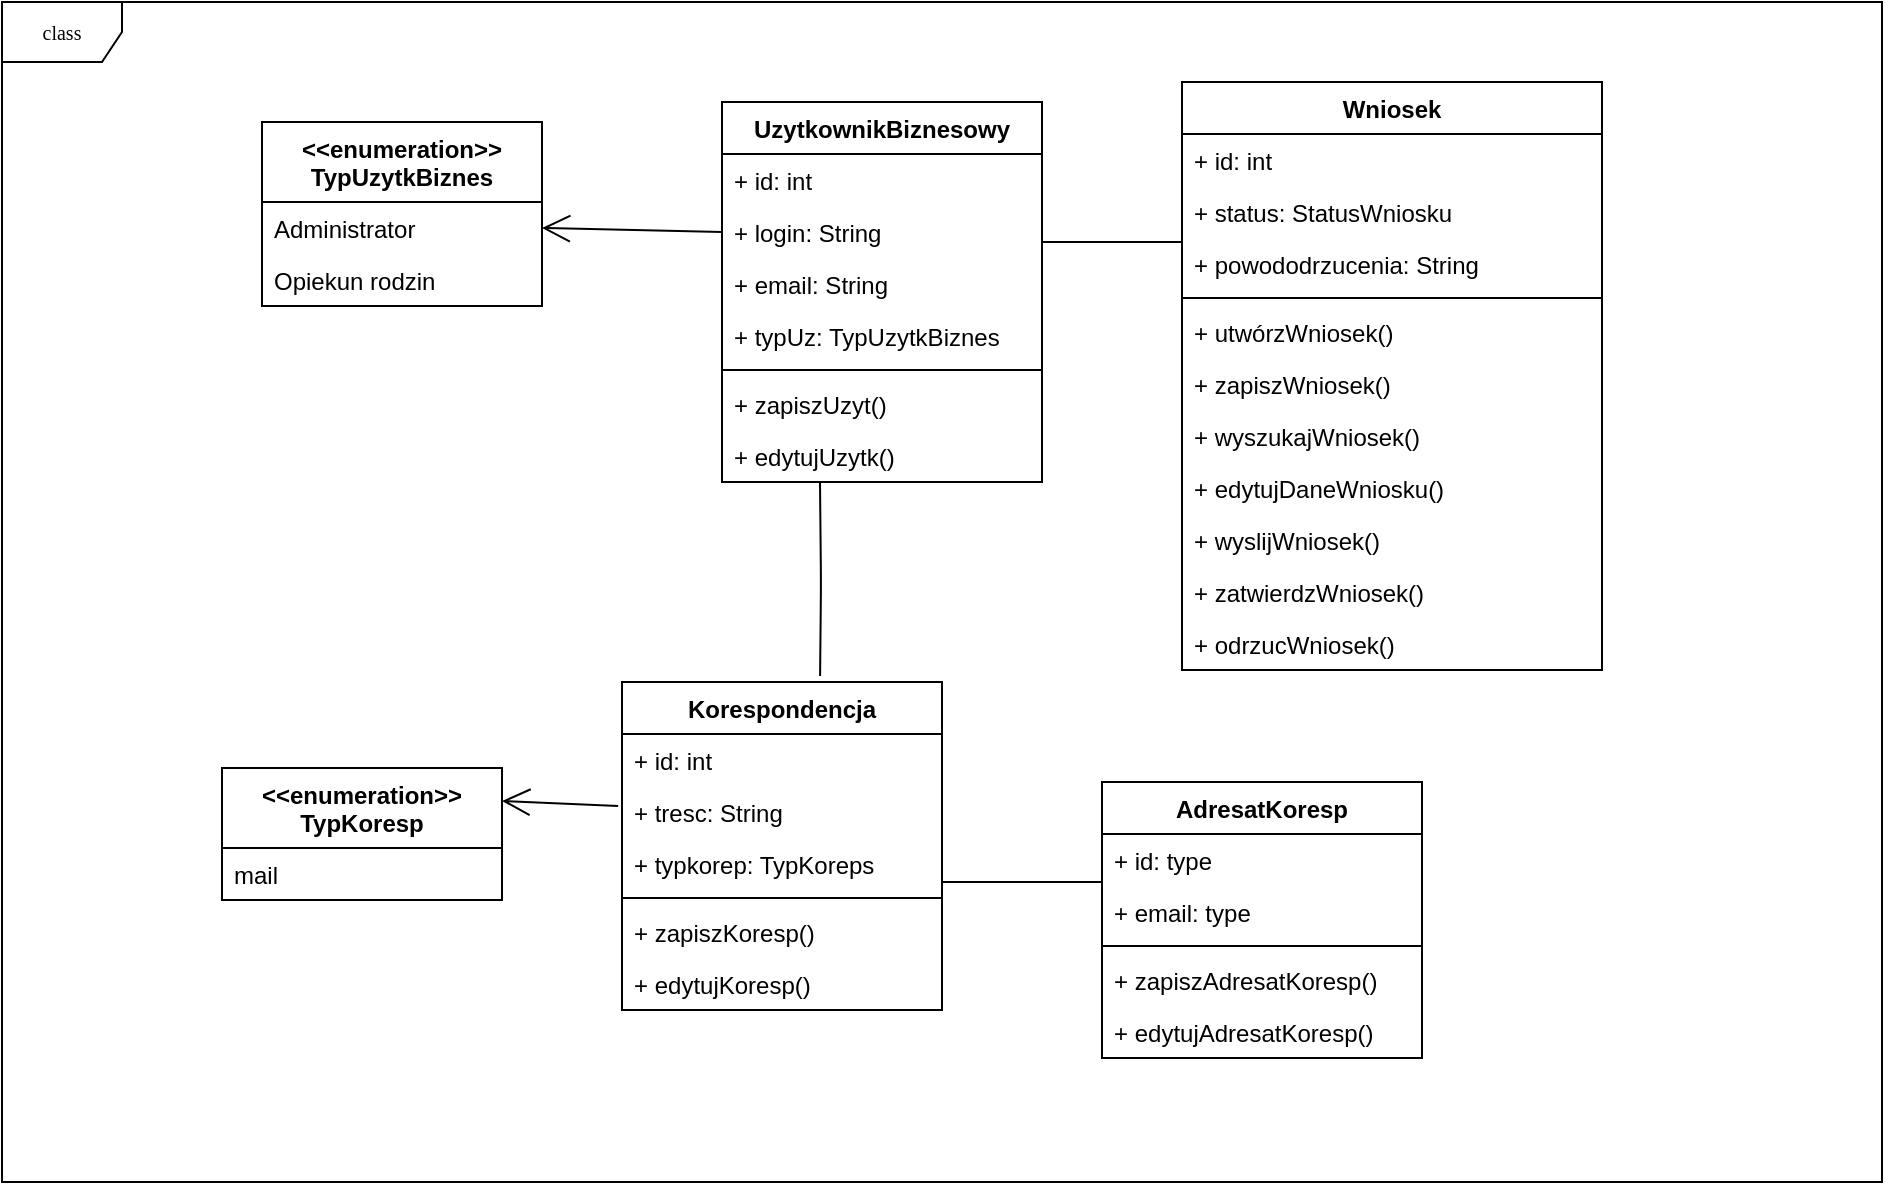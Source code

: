 <mxfile version="14.1.9" type="github">
  <diagram id="VLIMwTcRI4crbzWSq6hb" name="Page-1">
    <mxGraphModel dx="1673" dy="480" grid="1" gridSize="10" guides="1" tooltips="1" connect="1" arrows="1" fold="1" page="1" pageScale="1" pageWidth="827" pageHeight="1169" math="0" shadow="0">
      <root>
        <mxCell id="0" />
        <mxCell id="1" parent="0" />
        <mxCell id="uf1KhMOnWmnirB3Yb82l-1" value="Wniosek" style="swimlane;fontStyle=1;align=center;verticalAlign=top;childLayout=stackLayout;horizontal=1;startSize=26;horizontalStack=0;resizeParent=1;resizeParentMax=0;resizeLast=0;collapsible=1;marginBottom=0;" vertex="1" parent="1">
          <mxGeometry x="540" y="50" width="210" height="294" as="geometry" />
        </mxCell>
        <mxCell id="uf1KhMOnWmnirB3Yb82l-2" value="+ id: int&#xa;" style="text;strokeColor=none;fillColor=none;align=left;verticalAlign=top;spacingLeft=4;spacingRight=4;overflow=hidden;rotatable=0;points=[[0,0.5],[1,0.5]];portConstraint=eastwest;" vertex="1" parent="uf1KhMOnWmnirB3Yb82l-1">
          <mxGeometry y="26" width="210" height="26" as="geometry" />
        </mxCell>
        <mxCell id="uf1KhMOnWmnirB3Yb82l-3" value="+ status: StatusWniosku" style="text;strokeColor=none;fillColor=none;align=left;verticalAlign=top;spacingLeft=4;spacingRight=4;overflow=hidden;rotatable=0;points=[[0,0.5],[1,0.5]];portConstraint=eastwest;" vertex="1" parent="uf1KhMOnWmnirB3Yb82l-1">
          <mxGeometry y="52" width="210" height="26" as="geometry" />
        </mxCell>
        <mxCell id="uf1KhMOnWmnirB3Yb82l-4" value="+ powododrzucenia: String" style="text;strokeColor=none;fillColor=none;align=left;verticalAlign=top;spacingLeft=4;spacingRight=4;overflow=hidden;rotatable=0;points=[[0,0.5],[1,0.5]];portConstraint=eastwest;" vertex="1" parent="uf1KhMOnWmnirB3Yb82l-1">
          <mxGeometry y="78" width="210" height="26" as="geometry" />
        </mxCell>
        <mxCell id="uf1KhMOnWmnirB3Yb82l-5" value="" style="line;strokeWidth=1;fillColor=none;align=left;verticalAlign=middle;spacingTop=-1;spacingLeft=3;spacingRight=3;rotatable=0;labelPosition=right;points=[];portConstraint=eastwest;" vertex="1" parent="uf1KhMOnWmnirB3Yb82l-1">
          <mxGeometry y="104" width="210" height="8" as="geometry" />
        </mxCell>
        <mxCell id="uf1KhMOnWmnirB3Yb82l-6" value="+ utwórzWniosek()&#xa;" style="text;strokeColor=none;fillColor=none;align=left;verticalAlign=top;spacingLeft=4;spacingRight=4;overflow=hidden;rotatable=0;points=[[0,0.5],[1,0.5]];portConstraint=eastwest;" vertex="1" parent="uf1KhMOnWmnirB3Yb82l-1">
          <mxGeometry y="112" width="210" height="26" as="geometry" />
        </mxCell>
        <mxCell id="uf1KhMOnWmnirB3Yb82l-7" value="+ zapiszWniosek()&#xa;" style="text;strokeColor=none;fillColor=none;align=left;verticalAlign=top;spacingLeft=4;spacingRight=4;overflow=hidden;rotatable=0;points=[[0,0.5],[1,0.5]];portConstraint=eastwest;" vertex="1" parent="uf1KhMOnWmnirB3Yb82l-1">
          <mxGeometry y="138" width="210" height="26" as="geometry" />
        </mxCell>
        <mxCell id="uf1KhMOnWmnirB3Yb82l-8" value="+ wyszukajWniosek()&#xa;" style="text;strokeColor=none;fillColor=none;align=left;verticalAlign=top;spacingLeft=4;spacingRight=4;overflow=hidden;rotatable=0;points=[[0,0.5],[1,0.5]];portConstraint=eastwest;" vertex="1" parent="uf1KhMOnWmnirB3Yb82l-1">
          <mxGeometry y="164" width="210" height="26" as="geometry" />
        </mxCell>
        <mxCell id="uf1KhMOnWmnirB3Yb82l-9" value="+ edytujDaneWniosku()&#xa;" style="text;strokeColor=none;fillColor=none;align=left;verticalAlign=top;spacingLeft=4;spacingRight=4;overflow=hidden;rotatable=0;points=[[0,0.5],[1,0.5]];portConstraint=eastwest;" vertex="1" parent="uf1KhMOnWmnirB3Yb82l-1">
          <mxGeometry y="190" width="210" height="26" as="geometry" />
        </mxCell>
        <mxCell id="uf1KhMOnWmnirB3Yb82l-10" value="+ wyslijWniosek()&#xa;" style="text;strokeColor=none;fillColor=none;align=left;verticalAlign=top;spacingLeft=4;spacingRight=4;overflow=hidden;rotatable=0;points=[[0,0.5],[1,0.5]];portConstraint=eastwest;" vertex="1" parent="uf1KhMOnWmnirB3Yb82l-1">
          <mxGeometry y="216" width="210" height="26" as="geometry" />
        </mxCell>
        <mxCell id="uf1KhMOnWmnirB3Yb82l-11" value="+ zatwierdzWniosek()&#xa;" style="text;strokeColor=none;fillColor=none;align=left;verticalAlign=top;spacingLeft=4;spacingRight=4;overflow=hidden;rotatable=0;points=[[0,0.5],[1,0.5]];portConstraint=eastwest;" vertex="1" parent="uf1KhMOnWmnirB3Yb82l-1">
          <mxGeometry y="242" width="210" height="26" as="geometry" />
        </mxCell>
        <mxCell id="uf1KhMOnWmnirB3Yb82l-12" value="+ odrzucWniosek()&#xa;" style="text;strokeColor=none;fillColor=none;align=left;verticalAlign=top;spacingLeft=4;spacingRight=4;overflow=hidden;rotatable=0;points=[[0,0.5],[1,0.5]];portConstraint=eastwest;" vertex="1" parent="uf1KhMOnWmnirB3Yb82l-1">
          <mxGeometry y="268" width="210" height="26" as="geometry" />
        </mxCell>
        <mxCell id="uf1KhMOnWmnirB3Yb82l-13" value="UzytkownikBiznesowy" style="swimlane;fontStyle=1;align=center;verticalAlign=top;childLayout=stackLayout;horizontal=1;startSize=26;horizontalStack=0;resizeParent=1;resizeParentMax=0;resizeLast=0;collapsible=1;marginBottom=0;" vertex="1" parent="1">
          <mxGeometry x="310" y="60" width="160" height="190" as="geometry" />
        </mxCell>
        <mxCell id="uf1KhMOnWmnirB3Yb82l-14" value="+ id: int" style="text;strokeColor=none;fillColor=none;align=left;verticalAlign=top;spacingLeft=4;spacingRight=4;overflow=hidden;rotatable=0;points=[[0,0.5],[1,0.5]];portConstraint=eastwest;" vertex="1" parent="uf1KhMOnWmnirB3Yb82l-13">
          <mxGeometry y="26" width="160" height="26" as="geometry" />
        </mxCell>
        <mxCell id="uf1KhMOnWmnirB3Yb82l-17" value="+ login: String" style="text;strokeColor=none;fillColor=none;align=left;verticalAlign=top;spacingLeft=4;spacingRight=4;overflow=hidden;rotatable=0;points=[[0,0.5],[1,0.5]];portConstraint=eastwest;" vertex="1" parent="uf1KhMOnWmnirB3Yb82l-13">
          <mxGeometry y="52" width="160" height="26" as="geometry" />
        </mxCell>
        <mxCell id="uf1KhMOnWmnirB3Yb82l-18" value="+ email: String" style="text;strokeColor=none;fillColor=none;align=left;verticalAlign=top;spacingLeft=4;spacingRight=4;overflow=hidden;rotatable=0;points=[[0,0.5],[1,0.5]];portConstraint=eastwest;" vertex="1" parent="uf1KhMOnWmnirB3Yb82l-13">
          <mxGeometry y="78" width="160" height="26" as="geometry" />
        </mxCell>
        <mxCell id="uf1KhMOnWmnirB3Yb82l-19" value="+ typUz: TypUzytkBiznes" style="text;strokeColor=none;fillColor=none;align=left;verticalAlign=top;spacingLeft=4;spacingRight=4;overflow=hidden;rotatable=0;points=[[0,0.5],[1,0.5]];portConstraint=eastwest;" vertex="1" parent="uf1KhMOnWmnirB3Yb82l-13">
          <mxGeometry y="104" width="160" height="26" as="geometry" />
        </mxCell>
        <mxCell id="uf1KhMOnWmnirB3Yb82l-15" value="" style="line;strokeWidth=1;fillColor=none;align=left;verticalAlign=middle;spacingTop=-1;spacingLeft=3;spacingRight=3;rotatable=0;labelPosition=right;points=[];portConstraint=eastwest;" vertex="1" parent="uf1KhMOnWmnirB3Yb82l-13">
          <mxGeometry y="130" width="160" height="8" as="geometry" />
        </mxCell>
        <mxCell id="uf1KhMOnWmnirB3Yb82l-16" value="+ zapiszUzyt()" style="text;strokeColor=none;fillColor=none;align=left;verticalAlign=top;spacingLeft=4;spacingRight=4;overflow=hidden;rotatable=0;points=[[0,0.5],[1,0.5]];portConstraint=eastwest;" vertex="1" parent="uf1KhMOnWmnirB3Yb82l-13">
          <mxGeometry y="138" width="160" height="26" as="geometry" />
        </mxCell>
        <mxCell id="uf1KhMOnWmnirB3Yb82l-24" value="+ edytujUzytk()" style="text;strokeColor=none;fillColor=none;align=left;verticalAlign=top;spacingLeft=4;spacingRight=4;overflow=hidden;rotatable=0;points=[[0,0.5],[1,0.5]];portConstraint=eastwest;" vertex="1" parent="uf1KhMOnWmnirB3Yb82l-13">
          <mxGeometry y="164" width="160" height="26" as="geometry" />
        </mxCell>
        <mxCell id="uf1KhMOnWmnirB3Yb82l-28" value="&lt;&lt;enumeration&gt;&gt;&#xa;TypUzytkBiznes" style="swimlane;fontStyle=1;childLayout=stackLayout;horizontal=1;startSize=40;fillColor=none;horizontalStack=0;resizeParent=1;resizeParentMax=0;resizeLast=0;collapsible=1;marginBottom=0;" vertex="1" parent="1">
          <mxGeometry x="80" y="70" width="140" height="92" as="geometry" />
        </mxCell>
        <mxCell id="uf1KhMOnWmnirB3Yb82l-29" value="Administrator" style="text;strokeColor=none;fillColor=none;align=left;verticalAlign=top;spacingLeft=4;spacingRight=4;overflow=hidden;rotatable=0;points=[[0,0.5],[1,0.5]];portConstraint=eastwest;" vertex="1" parent="uf1KhMOnWmnirB3Yb82l-28">
          <mxGeometry y="40" width="140" height="26" as="geometry" />
        </mxCell>
        <mxCell id="uf1KhMOnWmnirB3Yb82l-30" value="Opiekun rodzin" style="text;strokeColor=none;fillColor=none;align=left;verticalAlign=top;spacingLeft=4;spacingRight=4;overflow=hidden;rotatable=0;points=[[0,0.5],[1,0.5]];portConstraint=eastwest;" vertex="1" parent="uf1KhMOnWmnirB3Yb82l-28">
          <mxGeometry y="66" width="140" height="26" as="geometry" />
        </mxCell>
        <mxCell id="uf1KhMOnWmnirB3Yb82l-32" value="" style="endArrow=open;endFill=1;endSize=12;html=1;exitX=0;exitY=0.5;exitDx=0;exitDy=0;entryX=1;entryY=0.5;entryDx=0;entryDy=0;" edge="1" parent="1" source="uf1KhMOnWmnirB3Yb82l-17" target="uf1KhMOnWmnirB3Yb82l-29">
          <mxGeometry width="160" relative="1" as="geometry">
            <mxPoint x="230" y="180" as="sourcePoint" />
            <mxPoint x="250" y="90" as="targetPoint" />
          </mxGeometry>
        </mxCell>
        <mxCell id="uf1KhMOnWmnirB3Yb82l-33" value="" style="endArrow=none;html=1;edgeStyle=orthogonalEdgeStyle;" edge="1" parent="1">
          <mxGeometry relative="1" as="geometry">
            <mxPoint x="470" y="130" as="sourcePoint" />
            <mxPoint x="540" y="130" as="targetPoint" />
          </mxGeometry>
        </mxCell>
        <mxCell id="uf1KhMOnWmnirB3Yb82l-42" value="AdresatKoresp" style="swimlane;fontStyle=1;align=center;verticalAlign=top;childLayout=stackLayout;horizontal=1;startSize=26;horizontalStack=0;resizeParent=1;resizeParentMax=0;resizeLast=0;collapsible=1;marginBottom=0;" vertex="1" parent="1">
          <mxGeometry x="500" y="400" width="160" height="138" as="geometry" />
        </mxCell>
        <mxCell id="uf1KhMOnWmnirB3Yb82l-43" value="+ id: type" style="text;strokeColor=none;fillColor=none;align=left;verticalAlign=top;spacingLeft=4;spacingRight=4;overflow=hidden;rotatable=0;points=[[0,0.5],[1,0.5]];portConstraint=eastwest;" vertex="1" parent="uf1KhMOnWmnirB3Yb82l-42">
          <mxGeometry y="26" width="160" height="26" as="geometry" />
        </mxCell>
        <mxCell id="uf1KhMOnWmnirB3Yb82l-44" value="+ email: type" style="text;strokeColor=none;fillColor=none;align=left;verticalAlign=top;spacingLeft=4;spacingRight=4;overflow=hidden;rotatable=0;points=[[0,0.5],[1,0.5]];portConstraint=eastwest;" vertex="1" parent="uf1KhMOnWmnirB3Yb82l-42">
          <mxGeometry y="52" width="160" height="26" as="geometry" />
        </mxCell>
        <mxCell id="uf1KhMOnWmnirB3Yb82l-45" value="" style="line;strokeWidth=1;fillColor=none;align=left;verticalAlign=middle;spacingTop=-1;spacingLeft=3;spacingRight=3;rotatable=0;labelPosition=right;points=[];portConstraint=eastwest;" vertex="1" parent="uf1KhMOnWmnirB3Yb82l-42">
          <mxGeometry y="78" width="160" height="8" as="geometry" />
        </mxCell>
        <mxCell id="uf1KhMOnWmnirB3Yb82l-46" value="+ zapiszAdresatKoresp()" style="text;strokeColor=none;fillColor=none;align=left;verticalAlign=top;spacingLeft=4;spacingRight=4;overflow=hidden;rotatable=0;points=[[0,0.5],[1,0.5]];portConstraint=eastwest;" vertex="1" parent="uf1KhMOnWmnirB3Yb82l-42">
          <mxGeometry y="86" width="160" height="26" as="geometry" />
        </mxCell>
        <mxCell id="uf1KhMOnWmnirB3Yb82l-47" value="+ edytujAdresatKoresp()" style="text;strokeColor=none;fillColor=none;align=left;verticalAlign=top;spacingLeft=4;spacingRight=4;overflow=hidden;rotatable=0;points=[[0,0.5],[1,0.5]];portConstraint=eastwest;" vertex="1" parent="uf1KhMOnWmnirB3Yb82l-42">
          <mxGeometry y="112" width="160" height="26" as="geometry" />
        </mxCell>
        <mxCell id="uf1KhMOnWmnirB3Yb82l-48" value="&lt;&lt;enumeration&gt;&gt;&#xa;TypKoresp" style="swimlane;fontStyle=1;childLayout=stackLayout;horizontal=1;startSize=40;fillColor=none;horizontalStack=0;resizeParent=1;resizeParentMax=0;resizeLast=0;collapsible=1;marginBottom=0;" vertex="1" parent="1">
          <mxGeometry x="60" y="393" width="140" height="66" as="geometry" />
        </mxCell>
        <mxCell id="uf1KhMOnWmnirB3Yb82l-49" value="mail" style="text;strokeColor=none;fillColor=none;align=left;verticalAlign=top;spacingLeft=4;spacingRight=4;overflow=hidden;rotatable=0;points=[[0,0.5],[1,0.5]];portConstraint=eastwest;" vertex="1" parent="uf1KhMOnWmnirB3Yb82l-48">
          <mxGeometry y="40" width="140" height="26" as="geometry" />
        </mxCell>
        <mxCell id="uf1KhMOnWmnirB3Yb82l-51" value="" style="endArrow=open;endFill=1;endSize=12;html=1;entryX=1;entryY=0.25;entryDx=0;entryDy=0;exitX=-0.012;exitY=0.138;exitDx=0;exitDy=0;exitPerimeter=0;" edge="1" parent="1" target="uf1KhMOnWmnirB3Yb82l-48">
          <mxGeometry width="160" relative="1" as="geometry">
            <mxPoint x="258.08" y="412.044" as="sourcePoint" />
            <mxPoint x="390" y="410" as="targetPoint" />
          </mxGeometry>
        </mxCell>
        <mxCell id="uf1KhMOnWmnirB3Yb82l-58" value="" style="endArrow=none;html=1;edgeStyle=orthogonalEdgeStyle;" edge="1" parent="1">
          <mxGeometry relative="1" as="geometry">
            <mxPoint x="420" y="450" as="sourcePoint" />
            <mxPoint x="500" y="450" as="targetPoint" />
          </mxGeometry>
        </mxCell>
        <mxCell id="uf1KhMOnWmnirB3Yb82l-65" value="Korespondencja" style="swimlane;fontStyle=1;align=center;verticalAlign=top;childLayout=stackLayout;horizontal=1;startSize=26;horizontalStack=0;resizeParent=1;resizeParentMax=0;resizeLast=0;collapsible=1;marginBottom=0;" vertex="1" parent="1">
          <mxGeometry x="260" y="350" width="160" height="164" as="geometry" />
        </mxCell>
        <mxCell id="uf1KhMOnWmnirB3Yb82l-66" value="+ id: int" style="text;strokeColor=none;fillColor=none;align=left;verticalAlign=top;spacingLeft=4;spacingRight=4;overflow=hidden;rotatable=0;points=[[0,0.5],[1,0.5]];portConstraint=eastwest;" vertex="1" parent="uf1KhMOnWmnirB3Yb82l-65">
          <mxGeometry y="26" width="160" height="26" as="geometry" />
        </mxCell>
        <mxCell id="uf1KhMOnWmnirB3Yb82l-69" value="+ tresc: String" style="text;strokeColor=none;fillColor=none;align=left;verticalAlign=top;spacingLeft=4;spacingRight=4;overflow=hidden;rotatable=0;points=[[0,0.5],[1,0.5]];portConstraint=eastwest;" vertex="1" parent="uf1KhMOnWmnirB3Yb82l-65">
          <mxGeometry y="52" width="160" height="26" as="geometry" />
        </mxCell>
        <mxCell id="uf1KhMOnWmnirB3Yb82l-70" value="+ typkorep: TypKoreps" style="text;strokeColor=none;fillColor=none;align=left;verticalAlign=top;spacingLeft=4;spacingRight=4;overflow=hidden;rotatable=0;points=[[0,0.5],[1,0.5]];portConstraint=eastwest;" vertex="1" parent="uf1KhMOnWmnirB3Yb82l-65">
          <mxGeometry y="78" width="160" height="26" as="geometry" />
        </mxCell>
        <mxCell id="uf1KhMOnWmnirB3Yb82l-67" value="" style="line;strokeWidth=1;fillColor=none;align=left;verticalAlign=middle;spacingTop=-1;spacingLeft=3;spacingRight=3;rotatable=0;labelPosition=right;points=[];portConstraint=eastwest;" vertex="1" parent="uf1KhMOnWmnirB3Yb82l-65">
          <mxGeometry y="104" width="160" height="8" as="geometry" />
        </mxCell>
        <mxCell id="uf1KhMOnWmnirB3Yb82l-68" value="+ zapiszKoresp()" style="text;strokeColor=none;fillColor=none;align=left;verticalAlign=top;spacingLeft=4;spacingRight=4;overflow=hidden;rotatable=0;points=[[0,0.5],[1,0.5]];portConstraint=eastwest;" vertex="1" parent="uf1KhMOnWmnirB3Yb82l-65">
          <mxGeometry y="112" width="160" height="26" as="geometry" />
        </mxCell>
        <mxCell id="uf1KhMOnWmnirB3Yb82l-75" value="+ edytujKoresp()" style="text;strokeColor=none;fillColor=none;align=left;verticalAlign=top;spacingLeft=4;spacingRight=4;overflow=hidden;rotatable=0;points=[[0,0.5],[1,0.5]];portConstraint=eastwest;" vertex="1" parent="uf1KhMOnWmnirB3Yb82l-65">
          <mxGeometry y="138" width="160" height="26" as="geometry" />
        </mxCell>
        <mxCell id="uf1KhMOnWmnirB3Yb82l-76" value="" style="endArrow=none;html=1;edgeStyle=orthogonalEdgeStyle;entryX=0.619;entryY=-0.018;entryDx=0;entryDy=0;entryPerimeter=0;" edge="1" parent="1" target="uf1KhMOnWmnirB3Yb82l-65">
          <mxGeometry relative="1" as="geometry">
            <mxPoint x="359" y="250" as="sourcePoint" />
            <mxPoint x="480" y="260" as="targetPoint" />
          </mxGeometry>
        </mxCell>
        <mxCell id="uf1KhMOnWmnirB3Yb82l-80" value="class" style="shape=umlFrame;whiteSpace=wrap;html=1;rounded=0;shadow=0;comic=0;labelBackgroundColor=none;strokeWidth=1;fontFamily=Verdana;fontSize=10;align=center;" vertex="1" parent="1">
          <mxGeometry x="-50" y="10" width="940" height="590" as="geometry" />
        </mxCell>
      </root>
    </mxGraphModel>
  </diagram>
</mxfile>
